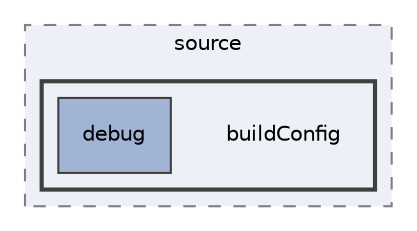 digraph "C:/Users/Ydrani/AndroidStudioProjects/android_mediatek/app/build/generated/source/buildConfig"
{
 // LATEX_PDF_SIZE
  edge [fontname="Helvetica",fontsize="10",labelfontname="Helvetica",labelfontsize="10"];
  node [fontname="Helvetica",fontsize="10",shape=record];
  compound=true
  subgraph clusterdir_26233ac78a5c85713fa0aaa2816e807e {
    graph [ bgcolor="#edf0f7", pencolor="grey50", style="filled,dashed,", label="source", fontname="Helvetica", fontsize="10", URL="dir_26233ac78a5c85713fa0aaa2816e807e.html"]
  subgraph clusterdir_22b71a73be5a77ade34c22a3977f6e6f {
    graph [ bgcolor="#edf0f7", pencolor="grey25", style="filled,bold,", label="", fontname="Helvetica", fontsize="10", URL="dir_22b71a73be5a77ade34c22a3977f6e6f.html"]
    dir_22b71a73be5a77ade34c22a3977f6e6f [shape=plaintext, label="buildConfig"];
  dir_0af44b54231294e2237522d1e4276a8d [shape=box, label="debug", style="filled,", fillcolor="#a2b4d6", color="grey25", URL="dir_0af44b54231294e2237522d1e4276a8d.html"];
  }
  }
}
